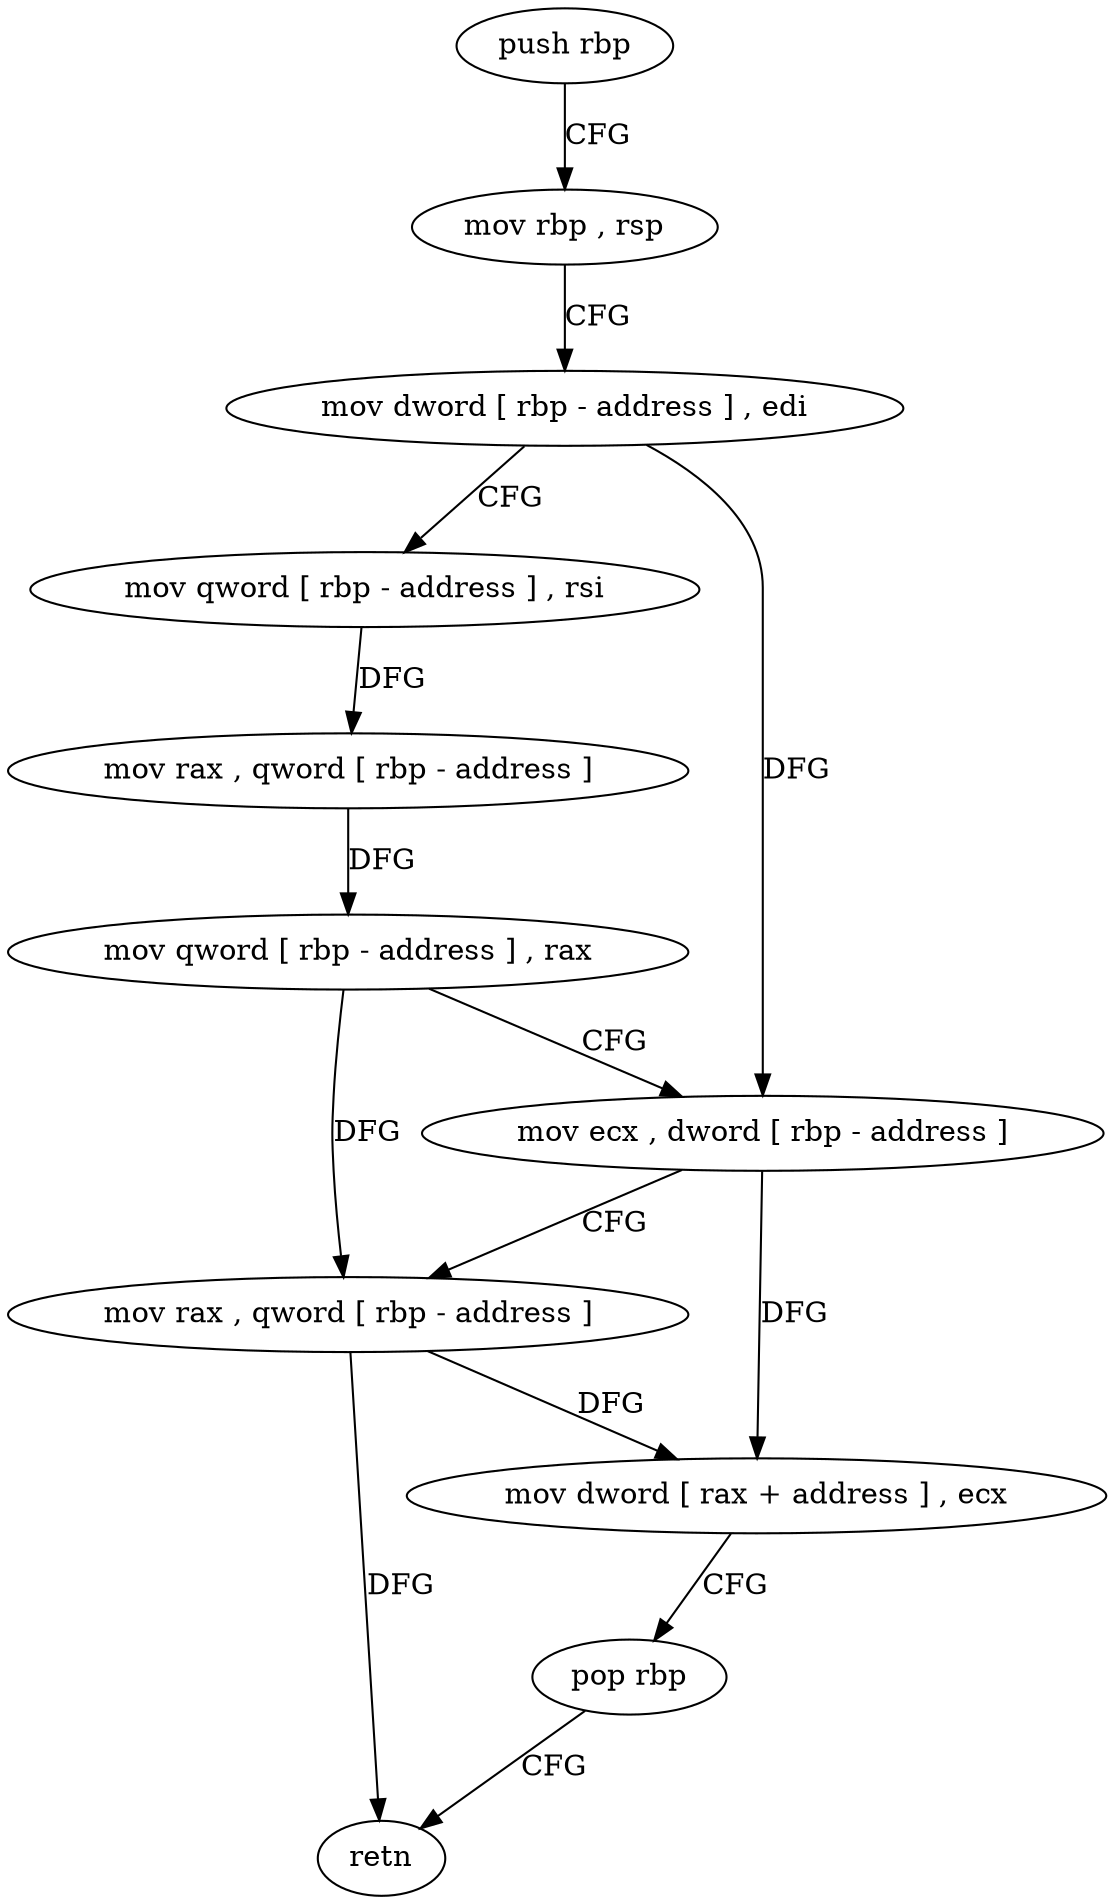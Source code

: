 digraph "func" {
"154416" [label = "push rbp" ]
"154417" [label = "mov rbp , rsp" ]
"154420" [label = "mov dword [ rbp - address ] , edi" ]
"154423" [label = "mov qword [ rbp - address ] , rsi" ]
"154427" [label = "mov rax , qword [ rbp - address ]" ]
"154431" [label = "mov qword [ rbp - address ] , rax" ]
"154435" [label = "mov ecx , dword [ rbp - address ]" ]
"154438" [label = "mov rax , qword [ rbp - address ]" ]
"154442" [label = "mov dword [ rax + address ] , ecx" ]
"154445" [label = "pop rbp" ]
"154446" [label = "retn" ]
"154416" -> "154417" [ label = "CFG" ]
"154417" -> "154420" [ label = "CFG" ]
"154420" -> "154423" [ label = "CFG" ]
"154420" -> "154435" [ label = "DFG" ]
"154423" -> "154427" [ label = "DFG" ]
"154427" -> "154431" [ label = "DFG" ]
"154431" -> "154435" [ label = "CFG" ]
"154431" -> "154438" [ label = "DFG" ]
"154435" -> "154438" [ label = "CFG" ]
"154435" -> "154442" [ label = "DFG" ]
"154438" -> "154442" [ label = "DFG" ]
"154438" -> "154446" [ label = "DFG" ]
"154442" -> "154445" [ label = "CFG" ]
"154445" -> "154446" [ label = "CFG" ]
}
